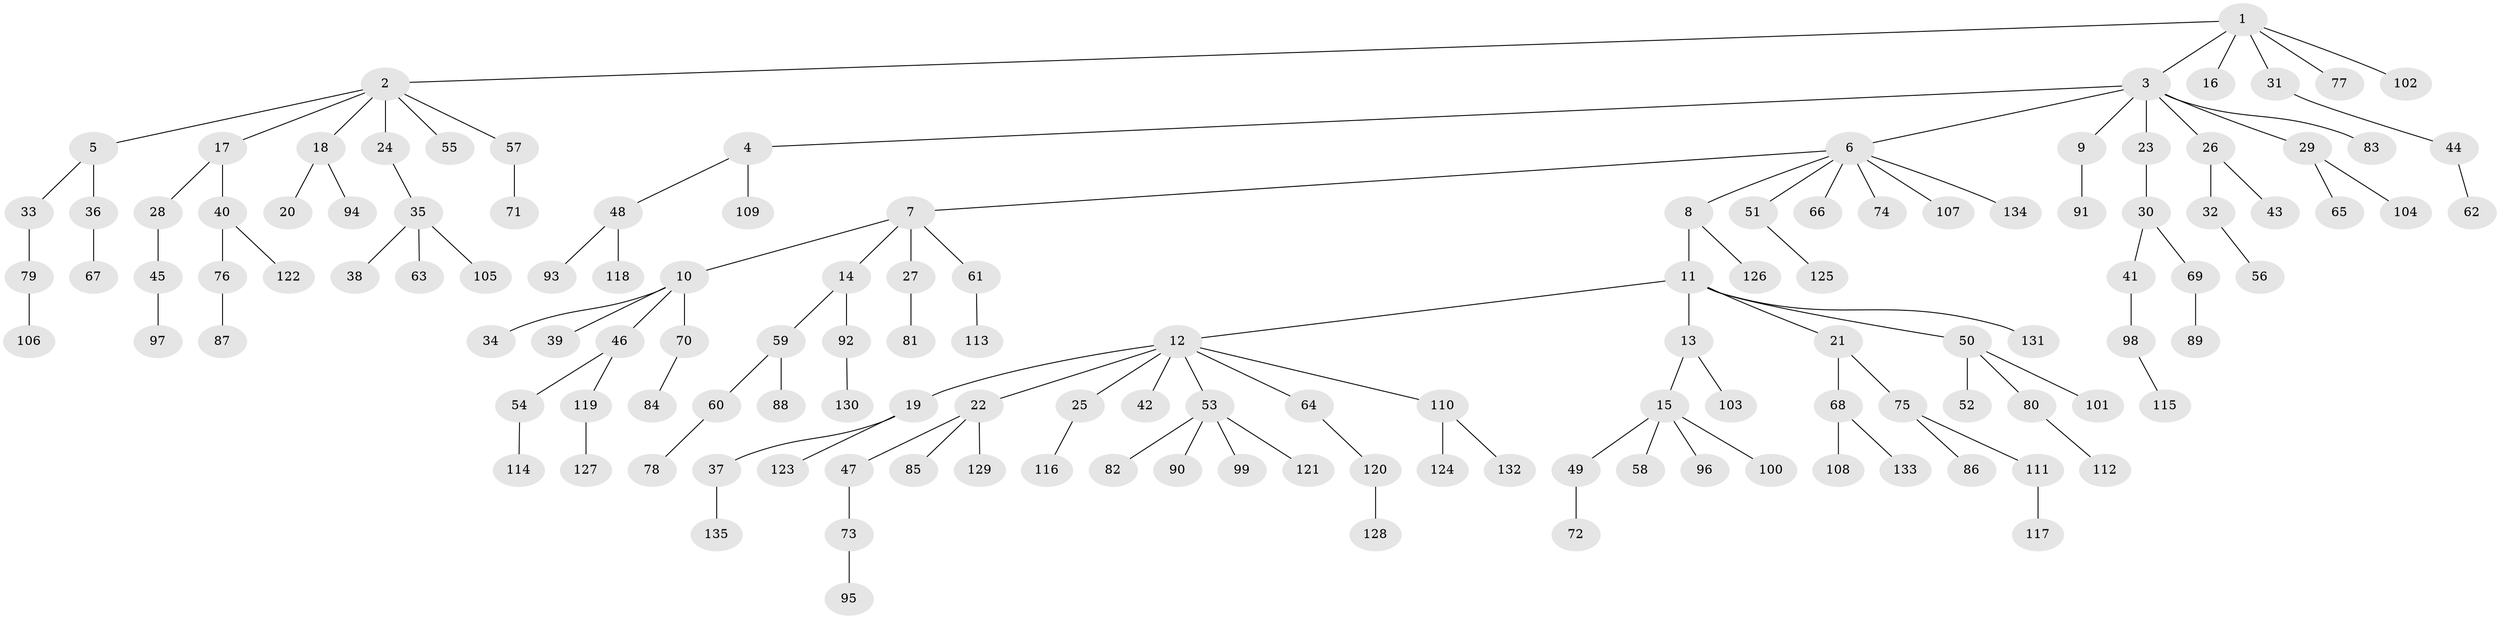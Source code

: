// coarse degree distribution, {6: 0.010638297872340425, 7: 0.031914893617021274, 9: 0.010638297872340425, 3: 0.10638297872340426, 5: 0.02127659574468085, 2: 0.2127659574468085, 4: 0.02127659574468085, 8: 0.010638297872340425, 1: 0.574468085106383}
// Generated by graph-tools (version 1.1) at 2025/52/02/27/25 19:52:13]
// undirected, 135 vertices, 134 edges
graph export_dot {
graph [start="1"]
  node [color=gray90,style=filled];
  1;
  2;
  3;
  4;
  5;
  6;
  7;
  8;
  9;
  10;
  11;
  12;
  13;
  14;
  15;
  16;
  17;
  18;
  19;
  20;
  21;
  22;
  23;
  24;
  25;
  26;
  27;
  28;
  29;
  30;
  31;
  32;
  33;
  34;
  35;
  36;
  37;
  38;
  39;
  40;
  41;
  42;
  43;
  44;
  45;
  46;
  47;
  48;
  49;
  50;
  51;
  52;
  53;
  54;
  55;
  56;
  57;
  58;
  59;
  60;
  61;
  62;
  63;
  64;
  65;
  66;
  67;
  68;
  69;
  70;
  71;
  72;
  73;
  74;
  75;
  76;
  77;
  78;
  79;
  80;
  81;
  82;
  83;
  84;
  85;
  86;
  87;
  88;
  89;
  90;
  91;
  92;
  93;
  94;
  95;
  96;
  97;
  98;
  99;
  100;
  101;
  102;
  103;
  104;
  105;
  106;
  107;
  108;
  109;
  110;
  111;
  112;
  113;
  114;
  115;
  116;
  117;
  118;
  119;
  120;
  121;
  122;
  123;
  124;
  125;
  126;
  127;
  128;
  129;
  130;
  131;
  132;
  133;
  134;
  135;
  1 -- 2;
  1 -- 3;
  1 -- 16;
  1 -- 31;
  1 -- 77;
  1 -- 102;
  2 -- 5;
  2 -- 17;
  2 -- 18;
  2 -- 24;
  2 -- 55;
  2 -- 57;
  3 -- 4;
  3 -- 6;
  3 -- 9;
  3 -- 23;
  3 -- 26;
  3 -- 29;
  3 -- 83;
  4 -- 48;
  4 -- 109;
  5 -- 33;
  5 -- 36;
  6 -- 7;
  6 -- 8;
  6 -- 51;
  6 -- 66;
  6 -- 74;
  6 -- 107;
  6 -- 134;
  7 -- 10;
  7 -- 14;
  7 -- 27;
  7 -- 61;
  8 -- 11;
  8 -- 126;
  9 -- 91;
  10 -- 34;
  10 -- 39;
  10 -- 46;
  10 -- 70;
  11 -- 12;
  11 -- 13;
  11 -- 21;
  11 -- 50;
  11 -- 131;
  12 -- 19;
  12 -- 22;
  12 -- 25;
  12 -- 42;
  12 -- 53;
  12 -- 64;
  12 -- 110;
  13 -- 15;
  13 -- 103;
  14 -- 59;
  14 -- 92;
  15 -- 49;
  15 -- 58;
  15 -- 96;
  15 -- 100;
  17 -- 28;
  17 -- 40;
  18 -- 20;
  18 -- 94;
  19 -- 37;
  19 -- 123;
  21 -- 68;
  21 -- 75;
  22 -- 47;
  22 -- 85;
  22 -- 129;
  23 -- 30;
  24 -- 35;
  25 -- 116;
  26 -- 32;
  26 -- 43;
  27 -- 81;
  28 -- 45;
  29 -- 65;
  29 -- 104;
  30 -- 41;
  30 -- 69;
  31 -- 44;
  32 -- 56;
  33 -- 79;
  35 -- 38;
  35 -- 63;
  35 -- 105;
  36 -- 67;
  37 -- 135;
  40 -- 76;
  40 -- 122;
  41 -- 98;
  44 -- 62;
  45 -- 97;
  46 -- 54;
  46 -- 119;
  47 -- 73;
  48 -- 93;
  48 -- 118;
  49 -- 72;
  50 -- 52;
  50 -- 80;
  50 -- 101;
  51 -- 125;
  53 -- 82;
  53 -- 90;
  53 -- 99;
  53 -- 121;
  54 -- 114;
  57 -- 71;
  59 -- 60;
  59 -- 88;
  60 -- 78;
  61 -- 113;
  64 -- 120;
  68 -- 108;
  68 -- 133;
  69 -- 89;
  70 -- 84;
  73 -- 95;
  75 -- 86;
  75 -- 111;
  76 -- 87;
  79 -- 106;
  80 -- 112;
  92 -- 130;
  98 -- 115;
  110 -- 124;
  110 -- 132;
  111 -- 117;
  119 -- 127;
  120 -- 128;
}
